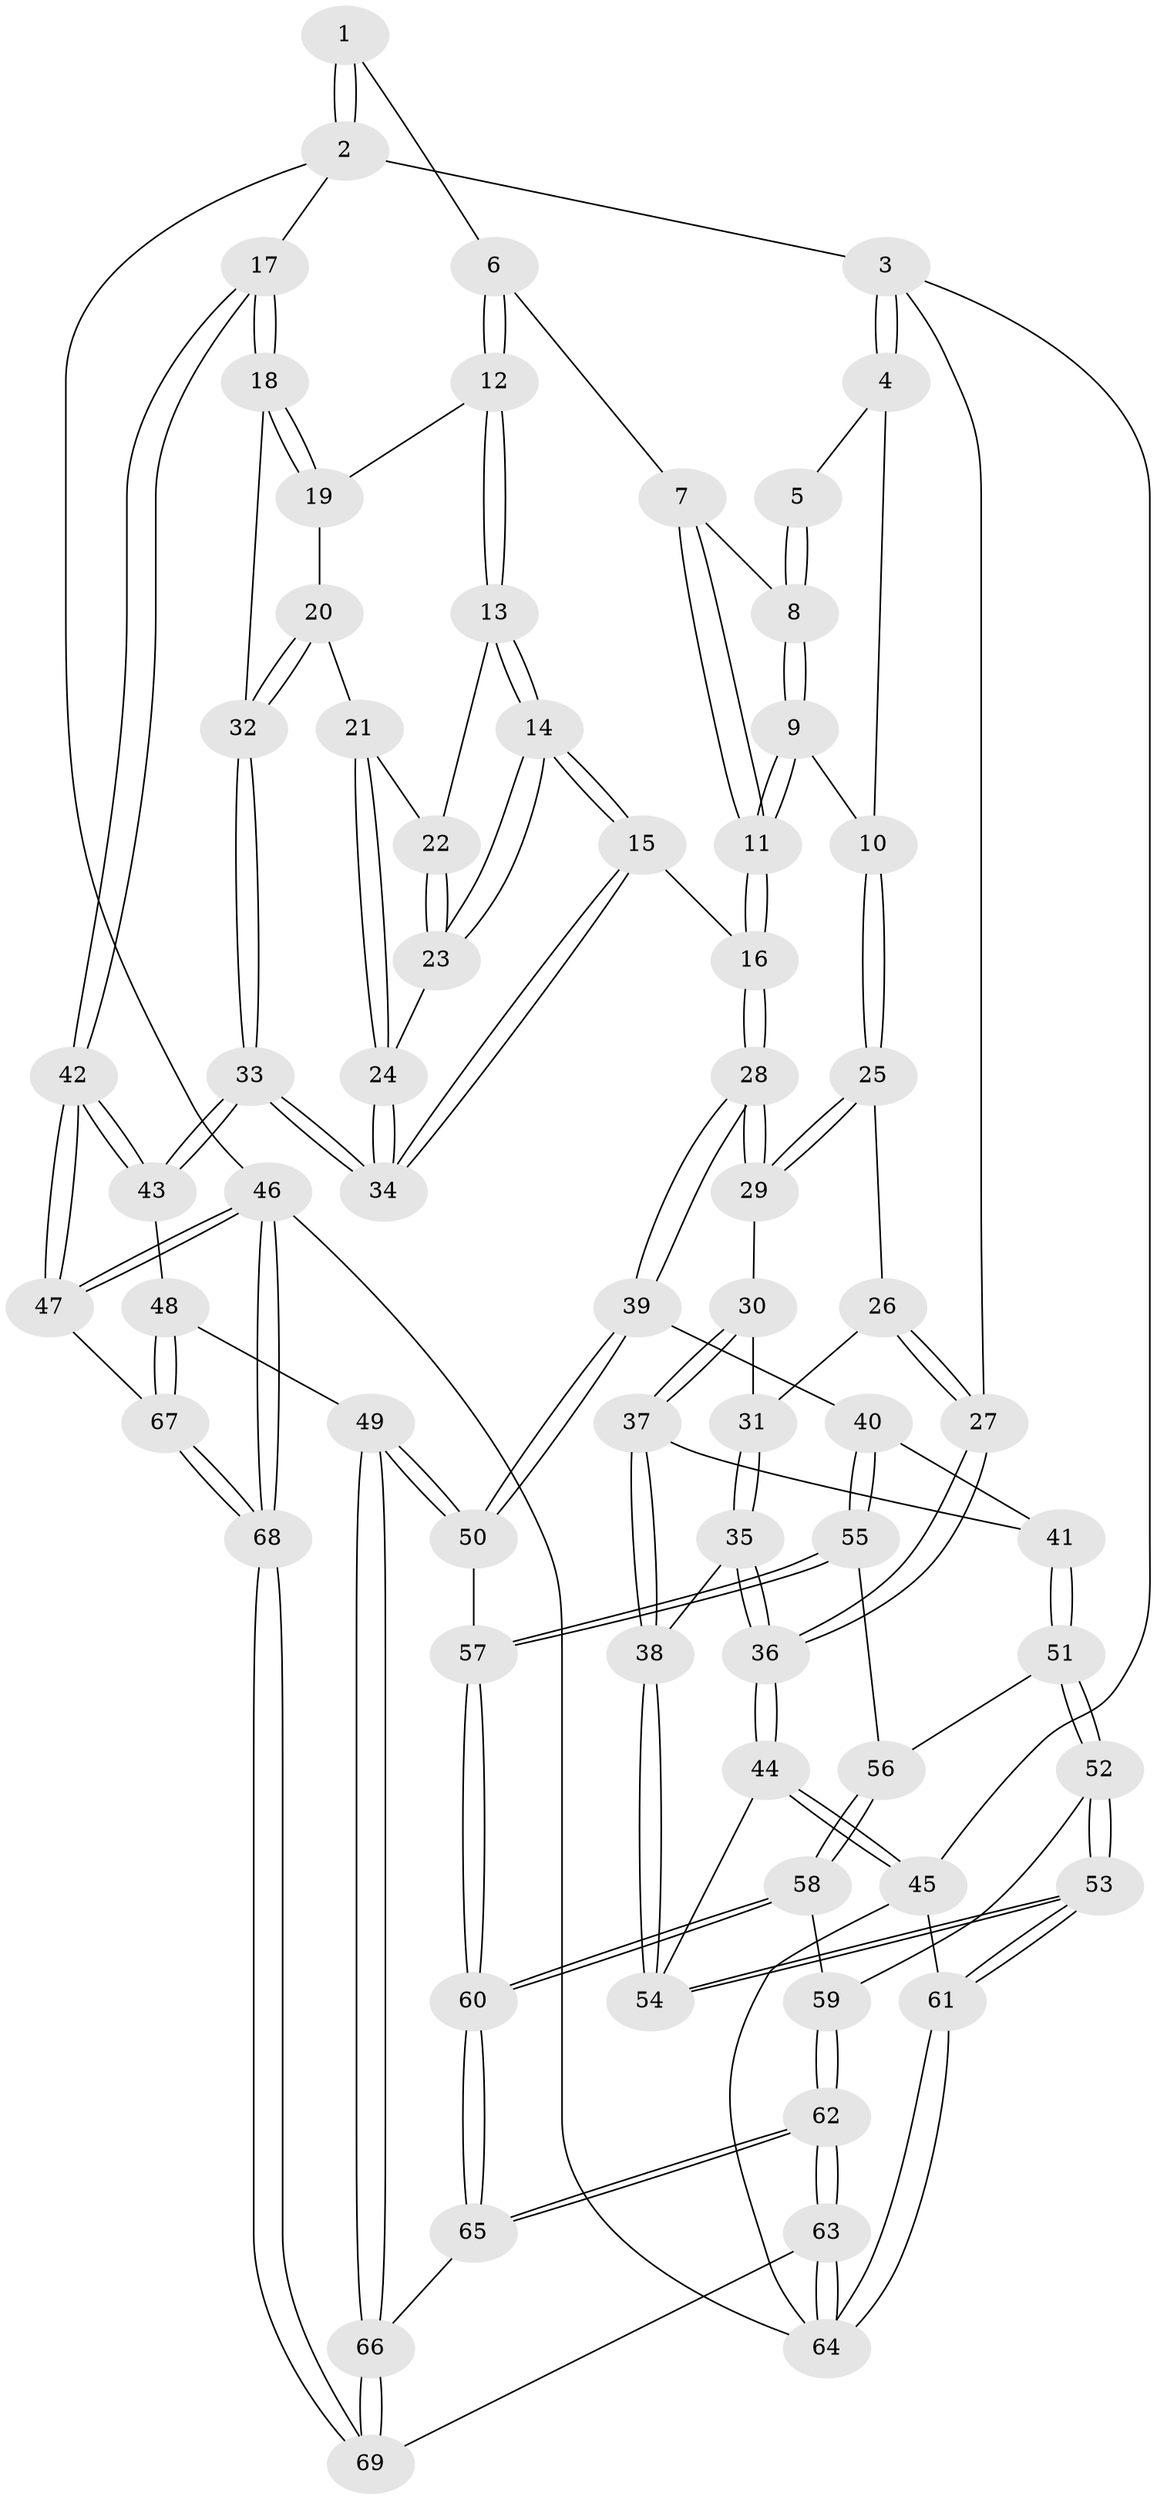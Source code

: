 // coarse degree distribution, {4: 0.5384615384615384, 5: 0.28205128205128205, 3: 0.07692307692307693, 6: 0.10256410256410256}
// Generated by graph-tools (version 1.1) at 2025/42/03/06/25 10:42:32]
// undirected, 69 vertices, 169 edges
graph export_dot {
graph [start="1"]
  node [color=gray90,style=filled];
  1 [pos="+0.9053023202226318+0"];
  2 [pos="+1+0"];
  3 [pos="+0+0"];
  4 [pos="+0.4412443601600053+0"];
  5 [pos="+0.6345648331044644+0"];
  6 [pos="+0.7550007185981075+0.1777063439683804"];
  7 [pos="+0.704552923653847+0.17815583907743893"];
  8 [pos="+0.6735045044773963+0.16720999438534237"];
  9 [pos="+0.5719231608137924+0.18377322185616154"];
  10 [pos="+0.4730208595888154+0.1746711862568675"];
  11 [pos="+0.6589412025121097+0.32325641919510967"];
  12 [pos="+0.7769194784716551+0.20072342929028297"];
  13 [pos="+0.7758327148370694+0.2249856916559187"];
  14 [pos="+0.7483160798261247+0.3226753187282797"];
  15 [pos="+0.6759851002937115+0.43909872513003984"];
  16 [pos="+0.6672435963720292+0.4390502306186601"];
  17 [pos="+1+0"];
  18 [pos="+1+0.05843073774788037"];
  19 [pos="+0.8350423796414508+0.20685623537727593"];
  20 [pos="+0.8888211367188831+0.2988685625520066"];
  21 [pos="+0.8416266066379886+0.30653925271510524"];
  22 [pos="+0.8310233953745806+0.30220308672522206"];
  23 [pos="+0.8024873080949255+0.3195850382658572"];
  24 [pos="+0.8288664759357431+0.3414193305221835"];
  25 [pos="+0.46752266100866+0.18498698463114815"];
  26 [pos="+0.07663585274179457+0.08861339528144267"];
  27 [pos="+0+0"];
  28 [pos="+0.621645069961181+0.45376616699758554"];
  29 [pos="+0.45631069613579966+0.2136523747645536"];
  30 [pos="+0.38874302336146244+0.26663418108036685"];
  31 [pos="+0.20455968654598905+0.25123137685357305"];
  32 [pos="+0.9020226206234232+0.3064325654956675"];
  33 [pos="+0.9208647750360639+0.5429668244665862"];
  34 [pos="+0.8449457169690586+0.5038149553206703"];
  35 [pos="+0.17549404025634624+0.45462207228863644"];
  36 [pos="+0+0.4069610119504983"];
  37 [pos="+0.36429412759122665+0.4734408512705929"];
  38 [pos="+0.20313648835404835+0.4849502370894278"];
  39 [pos="+0.6090795710285576+0.46684356587814907"];
  40 [pos="+0.47925209304868543+0.5145378212720145"];
  41 [pos="+0.3923570369598047+0.49341830194056063"];
  42 [pos="+1+0.5758284010920848"];
  43 [pos="+0.9668212203905732+0.5845152890199989"];
  44 [pos="+0+0.47450618842014075"];
  45 [pos="+0+0.7481926772644012"];
  46 [pos="+1+1"];
  47 [pos="+1+0.9415883718789164"];
  48 [pos="+0.8363842063606789+0.7326281762421912"];
  49 [pos="+0.8029635021849066+0.7450827983427096"];
  50 [pos="+0.633688337069341+0.6152829209762456"];
  51 [pos="+0.3563809729044143+0.6129099774060554"];
  52 [pos="+0.25774702335294236+0.7312858050721877"];
  53 [pos="+0.17200770248469974+0.7065070094676421"];
  54 [pos="+0.16772128157948707+0.665183186500261"];
  55 [pos="+0.4827325322128519+0.6283252209583138"];
  56 [pos="+0.4048602159584077+0.6633391312025894"];
  57 [pos="+0.5330064335754774+0.7516964405751312"];
  58 [pos="+0.3731120243792918+0.7409280543935263"];
  59 [pos="+0.27745364866564276+0.7454696651215462"];
  60 [pos="+0.531956999105227+0.7929397407030385"];
  61 [pos="+0.09678974195193035+0.7741473405255066"];
  62 [pos="+0.37742172895163495+1"];
  63 [pos="+0.3712068824834663+1"];
  64 [pos="+0.17782820133079627+1"];
  65 [pos="+0.532916914734776+0.7948493803742844"];
  66 [pos="+0.7005924823977423+0.8268015290885318"];
  67 [pos="+0.8949217602602353+0.8656290030032985"];
  68 [pos="+0.9091949542985023+1"];
  69 [pos="+0.7282103355049008+1"];
  1 -- 2;
  1 -- 2;
  1 -- 6;
  2 -- 3;
  2 -- 17;
  2 -- 46;
  3 -- 4;
  3 -- 4;
  3 -- 27;
  3 -- 45;
  4 -- 5;
  4 -- 10;
  5 -- 8;
  5 -- 8;
  6 -- 7;
  6 -- 12;
  6 -- 12;
  7 -- 8;
  7 -- 11;
  7 -- 11;
  8 -- 9;
  8 -- 9;
  9 -- 10;
  9 -- 11;
  9 -- 11;
  10 -- 25;
  10 -- 25;
  11 -- 16;
  11 -- 16;
  12 -- 13;
  12 -- 13;
  12 -- 19;
  13 -- 14;
  13 -- 14;
  13 -- 22;
  14 -- 15;
  14 -- 15;
  14 -- 23;
  14 -- 23;
  15 -- 16;
  15 -- 34;
  15 -- 34;
  16 -- 28;
  16 -- 28;
  17 -- 18;
  17 -- 18;
  17 -- 42;
  17 -- 42;
  18 -- 19;
  18 -- 19;
  18 -- 32;
  19 -- 20;
  20 -- 21;
  20 -- 32;
  20 -- 32;
  21 -- 22;
  21 -- 24;
  21 -- 24;
  22 -- 23;
  22 -- 23;
  23 -- 24;
  24 -- 34;
  24 -- 34;
  25 -- 26;
  25 -- 29;
  25 -- 29;
  26 -- 27;
  26 -- 27;
  26 -- 31;
  27 -- 36;
  27 -- 36;
  28 -- 29;
  28 -- 29;
  28 -- 39;
  28 -- 39;
  29 -- 30;
  30 -- 31;
  30 -- 37;
  30 -- 37;
  31 -- 35;
  31 -- 35;
  32 -- 33;
  32 -- 33;
  33 -- 34;
  33 -- 34;
  33 -- 43;
  33 -- 43;
  35 -- 36;
  35 -- 36;
  35 -- 38;
  36 -- 44;
  36 -- 44;
  37 -- 38;
  37 -- 38;
  37 -- 41;
  38 -- 54;
  38 -- 54;
  39 -- 40;
  39 -- 50;
  39 -- 50;
  40 -- 41;
  40 -- 55;
  40 -- 55;
  41 -- 51;
  41 -- 51;
  42 -- 43;
  42 -- 43;
  42 -- 47;
  42 -- 47;
  43 -- 48;
  44 -- 45;
  44 -- 45;
  44 -- 54;
  45 -- 61;
  45 -- 64;
  46 -- 47;
  46 -- 47;
  46 -- 68;
  46 -- 68;
  46 -- 64;
  47 -- 67;
  48 -- 49;
  48 -- 67;
  48 -- 67;
  49 -- 50;
  49 -- 50;
  49 -- 66;
  49 -- 66;
  50 -- 57;
  51 -- 52;
  51 -- 52;
  51 -- 56;
  52 -- 53;
  52 -- 53;
  52 -- 59;
  53 -- 54;
  53 -- 54;
  53 -- 61;
  53 -- 61;
  55 -- 56;
  55 -- 57;
  55 -- 57;
  56 -- 58;
  56 -- 58;
  57 -- 60;
  57 -- 60;
  58 -- 59;
  58 -- 60;
  58 -- 60;
  59 -- 62;
  59 -- 62;
  60 -- 65;
  60 -- 65;
  61 -- 64;
  61 -- 64;
  62 -- 63;
  62 -- 63;
  62 -- 65;
  62 -- 65;
  63 -- 64;
  63 -- 64;
  63 -- 69;
  65 -- 66;
  66 -- 69;
  66 -- 69;
  67 -- 68;
  67 -- 68;
  68 -- 69;
  68 -- 69;
}
